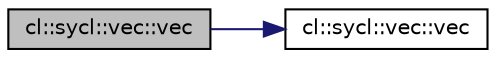 digraph "cl::sycl::vec::vec"
{
 // INTERACTIVE_SVG=YES
  bgcolor="transparent";
  edge [fontname="Helvetica",fontsize="10",labelfontname="Helvetica",labelfontsize="10"];
  node [fontname="Helvetica",fontsize="10",shape=record];
  rankdir="LR";
  Node1 [label="cl::sycl::vec::vec",height=0.2,width=0.4,color="black", fillcolor="grey75", style="filled", fontcolor="black"];
  Node1 -> Node2 [color="midnightblue",fontsize="10",style="solid",fontname="Helvetica"];
  Node2 [label="cl::sycl::vec::vec",height=0.2,width=0.4,color="black",URL="$group__vector.html#a8f8c639bae2244e6499204419f145ec2",tooltip="Use classical constructors too. "];
}
